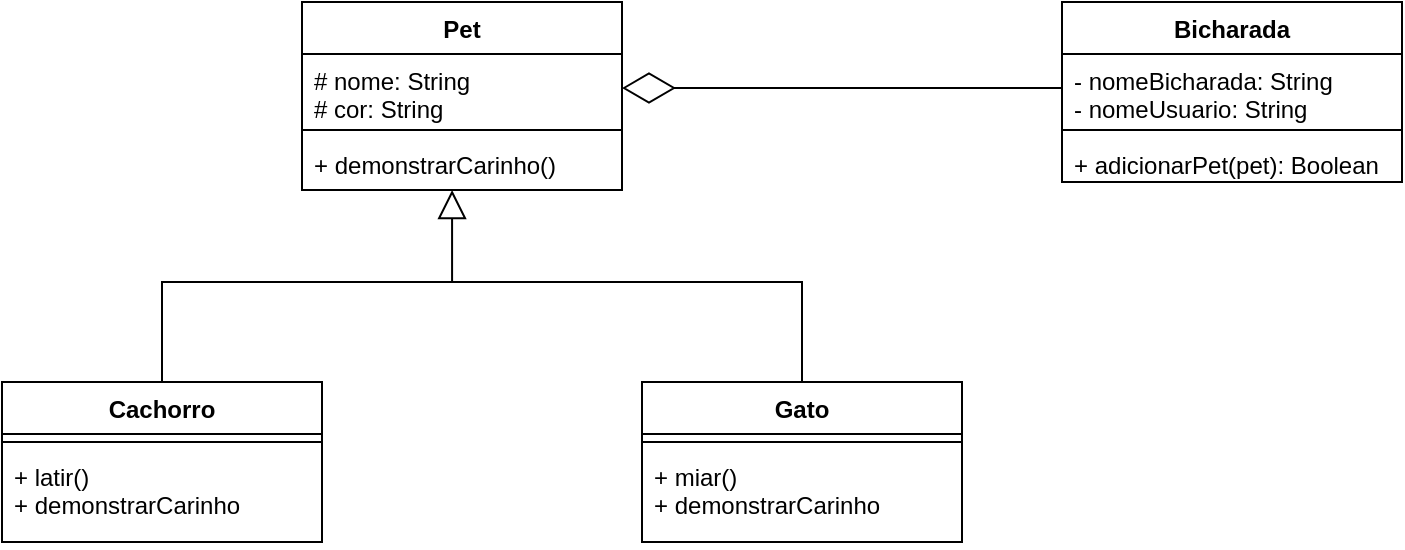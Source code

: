 <mxfile version="13.1.2" type="device"><diagram id="YlQOEqYKeOg-EsPLA-oH" name="Page-1"><mxGraphModel dx="1422" dy="794" grid="1" gridSize="10" guides="1" tooltips="1" connect="1" arrows="1" fold="1" page="1" pageScale="1" pageWidth="827" pageHeight="1169" math="0" shadow="0"><root><mxCell id="0"/><mxCell id="1" parent="0"/><mxCell id="uXfBevL25EwITvTZ2nWw-9" value="Cachorro" style="swimlane;fontStyle=1;align=center;verticalAlign=top;childLayout=stackLayout;horizontal=1;startSize=26;horizontalStack=0;resizeParent=1;resizeParentMax=0;resizeLast=0;collapsible=1;marginBottom=0;" vertex="1" parent="1"><mxGeometry x="40" y="290" width="160" height="80" as="geometry"/></mxCell><mxCell id="uXfBevL25EwITvTZ2nWw-11" value="" style="line;strokeWidth=1;fillColor=none;align=left;verticalAlign=middle;spacingTop=-1;spacingLeft=3;spacingRight=3;rotatable=0;labelPosition=right;points=[];portConstraint=eastwest;" vertex="1" parent="uXfBevL25EwITvTZ2nWw-9"><mxGeometry y="26" width="160" height="8" as="geometry"/></mxCell><mxCell id="uXfBevL25EwITvTZ2nWw-12" value="+ latir()&#10;+ demonstrarCarinho" style="text;strokeColor=none;fillColor=none;align=left;verticalAlign=top;spacingLeft=4;spacingRight=4;overflow=hidden;rotatable=0;points=[[0,0.5],[1,0.5]];portConstraint=eastwest;" vertex="1" parent="uXfBevL25EwITvTZ2nWw-9"><mxGeometry y="34" width="160" height="46" as="geometry"/></mxCell><mxCell id="uXfBevL25EwITvTZ2nWw-5" value="Pet" style="swimlane;fontStyle=1;align=center;verticalAlign=top;childLayout=stackLayout;horizontal=1;startSize=26;horizontalStack=0;resizeParent=1;resizeParentMax=0;resizeLast=0;collapsible=1;marginBottom=0;" vertex="1" parent="1"><mxGeometry x="190" y="100" width="160" height="94" as="geometry"/></mxCell><mxCell id="uXfBevL25EwITvTZ2nWw-6" value="# nome: String&#10;# cor: String&#10;" style="text;strokeColor=none;fillColor=none;align=left;verticalAlign=top;spacingLeft=4;spacingRight=4;overflow=hidden;rotatable=0;points=[[0,0.5],[1,0.5]];portConstraint=eastwest;" vertex="1" parent="uXfBevL25EwITvTZ2nWw-5"><mxGeometry y="26" width="160" height="34" as="geometry"/></mxCell><mxCell id="uXfBevL25EwITvTZ2nWw-7" value="" style="line;strokeWidth=1;fillColor=none;align=left;verticalAlign=middle;spacingTop=-1;spacingLeft=3;spacingRight=3;rotatable=0;labelPosition=right;points=[];portConstraint=eastwest;" vertex="1" parent="uXfBevL25EwITvTZ2nWw-5"><mxGeometry y="60" width="160" height="8" as="geometry"/></mxCell><mxCell id="uXfBevL25EwITvTZ2nWw-8" value="+ demonstrarCarinho()" style="text;strokeColor=none;fillColor=none;align=left;verticalAlign=top;spacingLeft=4;spacingRight=4;overflow=hidden;rotatable=0;points=[[0,0.5],[1,0.5]];portConstraint=eastwest;" vertex="1" parent="uXfBevL25EwITvTZ2nWw-5"><mxGeometry y="68" width="160" height="26" as="geometry"/></mxCell><mxCell id="uXfBevL25EwITvTZ2nWw-13" value="Gato" style="swimlane;fontStyle=1;align=center;verticalAlign=top;childLayout=stackLayout;horizontal=1;startSize=26;horizontalStack=0;resizeParent=1;resizeParentMax=0;resizeLast=0;collapsible=1;marginBottom=0;" vertex="1" parent="1"><mxGeometry x="360" y="290" width="160" height="80" as="geometry"/></mxCell><mxCell id="uXfBevL25EwITvTZ2nWw-15" value="" style="line;strokeWidth=1;fillColor=none;align=left;verticalAlign=middle;spacingTop=-1;spacingLeft=3;spacingRight=3;rotatable=0;labelPosition=right;points=[];portConstraint=eastwest;" vertex="1" parent="uXfBevL25EwITvTZ2nWw-13"><mxGeometry y="26" width="160" height="8" as="geometry"/></mxCell><mxCell id="uXfBevL25EwITvTZ2nWw-16" value="+ miar()&#10;+ demonstrarCarinho" style="text;strokeColor=none;fillColor=none;align=left;verticalAlign=top;spacingLeft=4;spacingRight=4;overflow=hidden;rotatable=0;points=[[0,0.5],[1,0.5]];portConstraint=eastwest;" vertex="1" parent="uXfBevL25EwITvTZ2nWw-13"><mxGeometry y="34" width="160" height="46" as="geometry"/></mxCell><mxCell id="uXfBevL25EwITvTZ2nWw-1" value="Bicharada" style="swimlane;fontStyle=1;align=center;verticalAlign=top;childLayout=stackLayout;horizontal=1;startSize=26;horizontalStack=0;resizeParent=1;resizeParentMax=0;resizeLast=0;collapsible=1;marginBottom=0;" vertex="1" parent="1"><mxGeometry x="570" y="100" width="170" height="90" as="geometry"/></mxCell><mxCell id="uXfBevL25EwITvTZ2nWw-2" value="- nomeBicharada: String&#10;- nomeUsuario: String" style="text;strokeColor=none;fillColor=none;align=left;verticalAlign=top;spacingLeft=4;spacingRight=4;overflow=hidden;rotatable=0;points=[[0,0.5],[1,0.5]];portConstraint=eastwest;" vertex="1" parent="uXfBevL25EwITvTZ2nWw-1"><mxGeometry y="26" width="170" height="34" as="geometry"/></mxCell><mxCell id="uXfBevL25EwITvTZ2nWw-3" value="" style="line;strokeWidth=1;fillColor=none;align=left;verticalAlign=middle;spacingTop=-1;spacingLeft=3;spacingRight=3;rotatable=0;labelPosition=right;points=[];portConstraint=eastwest;" vertex="1" parent="uXfBevL25EwITvTZ2nWw-1"><mxGeometry y="60" width="170" height="8" as="geometry"/></mxCell><mxCell id="uXfBevL25EwITvTZ2nWw-4" value="+ adicionarPet(pet): Boolean" style="text;strokeColor=none;fillColor=none;align=left;verticalAlign=top;spacingLeft=4;spacingRight=4;overflow=hidden;rotatable=0;points=[[0,0.5],[1,0.5]];portConstraint=eastwest;" vertex="1" parent="uXfBevL25EwITvTZ2nWw-1"><mxGeometry y="68" width="170" height="22" as="geometry"/></mxCell><mxCell id="uXfBevL25EwITvTZ2nWw-18" value="" style="endArrow=diamondThin;endFill=0;endSize=24;html=1;exitX=0;exitY=0.5;exitDx=0;exitDy=0;entryX=1;entryY=0.5;entryDx=0;entryDy=0;" edge="1" parent="1" source="uXfBevL25EwITvTZ2nWw-2" target="uXfBevL25EwITvTZ2nWw-6"><mxGeometry width="160" relative="1" as="geometry"><mxPoint x="330" y="310" as="sourcePoint"/><mxPoint x="490" y="310" as="targetPoint"/></mxGeometry></mxCell><mxCell id="uXfBevL25EwITvTZ2nWw-23" value="" style="endArrow=block;endFill=0;endSize=12;html=1;strokeColor=#000000;rounded=0;edgeStyle=elbowEdgeStyle;elbow=vertical;entryX=0.469;entryY=1;entryDx=0;entryDy=0;entryPerimeter=0;exitX=0.5;exitY=0;exitDx=0;exitDy=0;" edge="1" parent="1" source="uXfBevL25EwITvTZ2nWw-13" target="uXfBevL25EwITvTZ2nWw-8"><mxGeometry width="160" relative="1" as="geometry"><mxPoint x="240" y="460" as="sourcePoint"/><mxPoint x="400" y="460" as="targetPoint"/><Array as="points"><mxPoint x="400" y="240"/></Array></mxGeometry></mxCell><mxCell id="uXfBevL25EwITvTZ2nWw-24" value="" style="endArrow=none;endFill=0;endSize=12;html=1;strokeColor=#000000;rounded=0;edgeStyle=elbowEdgeStyle;elbow=vertical;exitX=0.5;exitY=0;exitDx=0;exitDy=0;" edge="1" parent="1" source="uXfBevL25EwITvTZ2nWw-9"><mxGeometry width="160" relative="1" as="geometry"><mxPoint x="450" y="300" as="sourcePoint"/><mxPoint x="270" y="240" as="targetPoint"/><Array as="points"><mxPoint x="200" y="240"/></Array></mxGeometry></mxCell></root></mxGraphModel></diagram></mxfile>